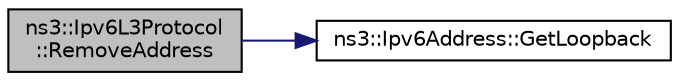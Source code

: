 digraph "ns3::Ipv6L3Protocol::RemoveAddress"
{
 // LATEX_PDF_SIZE
  edge [fontname="Helvetica",fontsize="10",labelfontname="Helvetica",labelfontsize="10"];
  node [fontname="Helvetica",fontsize="10",shape=record];
  rankdir="LR";
  Node1 [label="ns3::Ipv6L3Protocol\l::RemoveAddress",height=0.2,width=0.4,color="black", fillcolor="grey75", style="filled", fontcolor="black",tooltip="Remove a specified Ipv6 address from an interface."];
  Node1 -> Node2 [color="midnightblue",fontsize="10",style="solid",fontname="Helvetica"];
  Node2 [label="ns3::Ipv6Address::GetLoopback",height=0.2,width=0.4,color="black", fillcolor="white", style="filled",URL="$classns3_1_1_ipv6_address.html#af62754355f28fadc671584dd02cd79b7",tooltip="Get the loopback address."];
}
